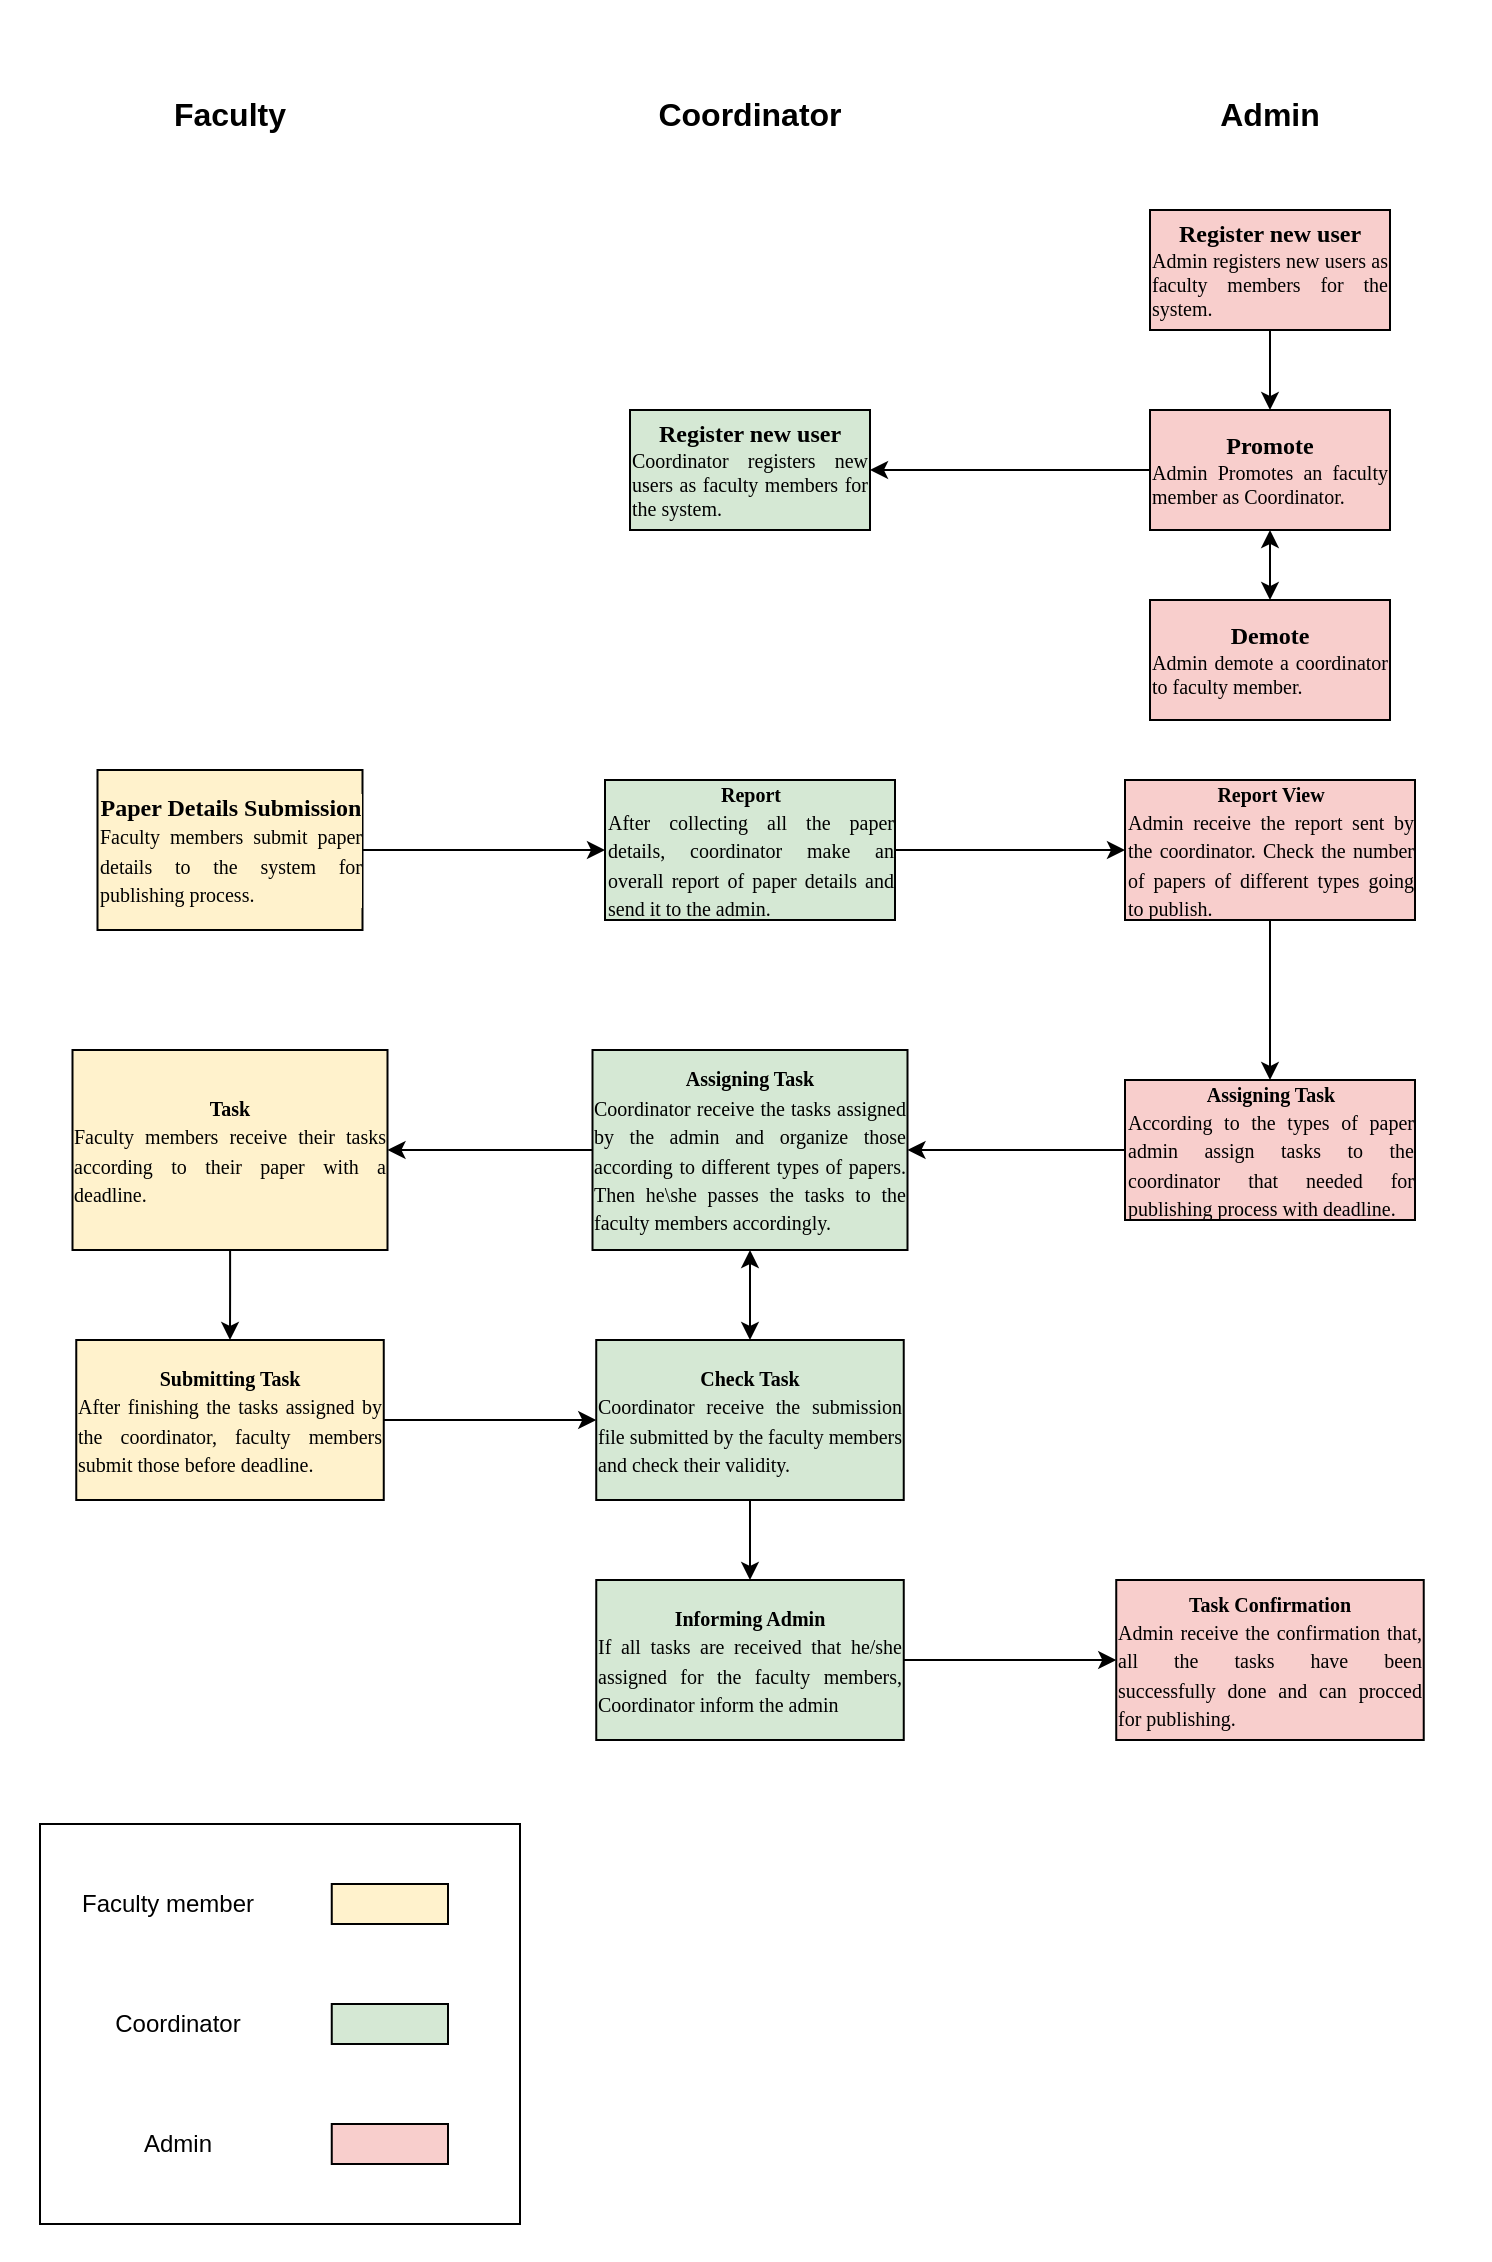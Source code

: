<mxfile version="14.1.8" type="device"><diagram id="9ccRJYkgc0qKdCl4cxIH" name="Page-1"><mxGraphModel dx="1652" dy="943" grid="1" gridSize="10" guides="1" tooltips="1" connect="1" arrows="1" fold="1" page="1" pageScale="1" pageWidth="850" pageHeight="1100" math="0" shadow="0"><root><mxCell id="0"/><mxCell id="1" parent="0"/><mxCell id="rjW_gM_Oc-Q6WKVKvtcr-41" value="" style="rounded=0;whiteSpace=wrap;html=1;labelBackgroundColor=#ffffff;strokeColor=none;" vertex="1" parent="1"><mxGeometry x="70" y="90" width="745" height="1130" as="geometry"/></mxCell><mxCell id="rjW_gM_Oc-Q6WKVKvtcr-1" value="&lt;h1&gt;&lt;font style=&quot;font-size: 16px&quot;&gt;Admin&lt;/font&gt;&lt;/h1&gt;" style="text;html=1;strokeColor=none;fillColor=none;spacing=5;spacingTop=-20;whiteSpace=wrap;overflow=hidden;rounded=0;align=center;" vertex="1" parent="1"><mxGeometry x="650" y="125" width="110" height="40" as="geometry"/></mxCell><mxCell id="rjW_gM_Oc-Q6WKVKvtcr-2" value="&lt;h1&gt;&lt;font style=&quot;font-size: 16px&quot;&gt;Coordinator&lt;/font&gt;&lt;/h1&gt;" style="text;html=1;strokeColor=none;fillColor=none;spacing=5;spacingTop=-20;whiteSpace=wrap;overflow=hidden;rounded=0;align=center;" vertex="1" parent="1"><mxGeometry x="370" y="125" width="150" height="40" as="geometry"/></mxCell><mxCell id="rjW_gM_Oc-Q6WKVKvtcr-3" value="&lt;h1&gt;&lt;font style=&quot;font-size: 16px&quot;&gt;Faculty&lt;/font&gt;&lt;/h1&gt;" style="text;html=1;strokeColor=none;fillColor=none;spacing=5;spacingTop=-20;whiteSpace=wrap;overflow=hidden;rounded=0;align=center;" vertex="1" parent="1"><mxGeometry x="130" y="125" width="110" height="40" as="geometry"/></mxCell><mxCell id="rjW_gM_Oc-Q6WKVKvtcr-6" value="" style="edgeStyle=orthogonalEdgeStyle;rounded=0;orthogonalLoop=1;jettySize=auto;html=1;" edge="1" parent="1" source="rjW_gM_Oc-Q6WKVKvtcr-4" target="rjW_gM_Oc-Q6WKVKvtcr-5"><mxGeometry relative="1" as="geometry"/></mxCell><mxCell id="rjW_gM_Oc-Q6WKVKvtcr-4" value="&lt;font face=&quot;Times New Roman&quot;&gt;&lt;b&gt;Paper Details Submission&lt;/b&gt;&lt;br&gt;&lt;div style=&quot;text-align: justify&quot;&gt;&lt;span style=&quot;font-size: 10px&quot;&gt;Faculty members submit paper details to the system for publishing process.&lt;/span&gt;&lt;/div&gt;&lt;/font&gt;" style="rounded=0;whiteSpace=wrap;html=1;labelBackgroundColor=#FFF2CC;fillColor=#FFF2CC;" vertex="1" parent="1"><mxGeometry x="118.75" y="475" width="132.5" height="80" as="geometry"/></mxCell><mxCell id="rjW_gM_Oc-Q6WKVKvtcr-14" value="" style="edgeStyle=orthogonalEdgeStyle;rounded=0;orthogonalLoop=1;jettySize=auto;html=1;" edge="1" parent="1" source="rjW_gM_Oc-Q6WKVKvtcr-5" target="rjW_gM_Oc-Q6WKVKvtcr-13"><mxGeometry relative="1" as="geometry"/></mxCell><mxCell id="rjW_gM_Oc-Q6WKVKvtcr-5" value="&lt;font face=&quot;Times New Roman&quot;&gt;&lt;b style=&quot;font-size: 10px&quot;&gt;Report&lt;/b&gt;&lt;br&gt;&lt;div style=&quot;text-align: justify&quot;&gt;&lt;span style=&quot;font-size: 10px&quot;&gt;After collecting all the paper details, coordinator make an overall report of paper details and send it to the admin.&lt;/span&gt;&lt;/div&gt;&lt;/font&gt;" style="whiteSpace=wrap;html=1;rounded=0;fillColor=#d5e8d4;" vertex="1" parent="1"><mxGeometry x="372.5" y="480" width="145" height="70" as="geometry"/></mxCell><mxCell id="rjW_gM_Oc-Q6WKVKvtcr-7" value="&lt;font face=&quot;Times New Roman&quot;&gt;&lt;b&gt;Register new user&lt;/b&gt;&lt;br&gt;&lt;div style=&quot;text-align: justify ; font-size: 10px&quot;&gt;&lt;span&gt;Coordinator registers new users as faculty members for the system.&lt;/span&gt;&lt;/div&gt;&lt;/font&gt;" style="rounded=0;whiteSpace=wrap;html=1;fillColor=#d5e8d4;" vertex="1" parent="1"><mxGeometry x="385" y="295" width="120" height="60" as="geometry"/></mxCell><mxCell id="rjW_gM_Oc-Q6WKVKvtcr-10" value="" style="edgeStyle=orthogonalEdgeStyle;rounded=0;orthogonalLoop=1;jettySize=auto;html=1;" edge="1" parent="1" source="rjW_gM_Oc-Q6WKVKvtcr-8" target="rjW_gM_Oc-Q6WKVKvtcr-9"><mxGeometry relative="1" as="geometry"/></mxCell><mxCell id="rjW_gM_Oc-Q6WKVKvtcr-8" value="&lt;font face=&quot;Times New Roman&quot;&gt;&lt;b&gt;Register new user&lt;/b&gt;&lt;br&gt;&lt;div style=&quot;text-align: justify ; font-size: 10px&quot;&gt;&lt;span&gt;Admin registers new users as faculty members for the system.&lt;/span&gt;&lt;/div&gt;&lt;/font&gt;" style="rounded=0;whiteSpace=wrap;html=1;fillColor=#f8cecc;" vertex="1" parent="1"><mxGeometry x="645" y="195" width="120" height="60" as="geometry"/></mxCell><mxCell id="rjW_gM_Oc-Q6WKVKvtcr-11" style="edgeStyle=orthogonalEdgeStyle;rounded=0;orthogonalLoop=1;jettySize=auto;html=1;" edge="1" parent="1" source="rjW_gM_Oc-Q6WKVKvtcr-9" target="rjW_gM_Oc-Q6WKVKvtcr-7"><mxGeometry relative="1" as="geometry"/></mxCell><mxCell id="rjW_gM_Oc-Q6WKVKvtcr-9" value="&lt;font face=&quot;Times New Roman&quot;&gt;&lt;b&gt;Promote&lt;/b&gt;&lt;br&gt;&lt;div style=&quot;text-align: justify ; font-size: 10px&quot;&gt;&lt;span&gt;Admin Promotes an faculty member as Coordinator.&lt;/span&gt;&lt;/div&gt;&lt;/font&gt;" style="rounded=0;whiteSpace=wrap;html=1;fillColor=#f8cecc;" vertex="1" parent="1"><mxGeometry x="645" y="295" width="120" height="60" as="geometry"/></mxCell><mxCell id="rjW_gM_Oc-Q6WKVKvtcr-16" value="" style="edgeStyle=orthogonalEdgeStyle;rounded=0;orthogonalLoop=1;jettySize=auto;html=1;" edge="1" parent="1" source="rjW_gM_Oc-Q6WKVKvtcr-13" target="rjW_gM_Oc-Q6WKVKvtcr-15"><mxGeometry relative="1" as="geometry"/></mxCell><mxCell id="rjW_gM_Oc-Q6WKVKvtcr-13" value="&lt;font face=&quot;Times New Roman&quot;&gt;&lt;b style=&quot;font-size: 10px&quot;&gt;Report View&lt;/b&gt;&lt;br&gt;&lt;div style=&quot;text-align: justify&quot;&gt;&lt;span style=&quot;font-size: 10px&quot;&gt;Admin receive&amp;nbsp;the report sent by the coordinator. Check the number of papers of different types going to publish.&lt;/span&gt;&lt;/div&gt;&lt;/font&gt;" style="whiteSpace=wrap;html=1;rounded=0;fillColor=#f8cecc;" vertex="1" parent="1"><mxGeometry x="632.5" y="480" width="145" height="70" as="geometry"/></mxCell><mxCell id="rjW_gM_Oc-Q6WKVKvtcr-18" value="" style="edgeStyle=orthogonalEdgeStyle;rounded=0;orthogonalLoop=1;jettySize=auto;html=1;" edge="1" parent="1" source="rjW_gM_Oc-Q6WKVKvtcr-15" target="rjW_gM_Oc-Q6WKVKvtcr-17"><mxGeometry relative="1" as="geometry"/></mxCell><mxCell id="rjW_gM_Oc-Q6WKVKvtcr-15" value="&lt;font face=&quot;Times New Roman&quot;&gt;&lt;span style=&quot;font-size: 10px&quot;&gt;&lt;b&gt;Assigning Task&lt;/b&gt;&lt;/span&gt;&lt;br&gt;&lt;div style=&quot;text-align: justify&quot;&gt;&lt;span style=&quot;font-size: 10px&quot;&gt;According to the types of paper admin assign tasks to the coordinator that needed for publishing process with deadline.&lt;/span&gt;&lt;/div&gt;&lt;/font&gt;" style="whiteSpace=wrap;html=1;rounded=0;fillColor=#f8cecc;" vertex="1" parent="1"><mxGeometry x="632.5" y="630" width="145" height="70" as="geometry"/></mxCell><mxCell id="rjW_gM_Oc-Q6WKVKvtcr-20" value="" style="edgeStyle=orthogonalEdgeStyle;rounded=0;orthogonalLoop=1;jettySize=auto;html=1;" edge="1" parent="1" source="rjW_gM_Oc-Q6WKVKvtcr-17" target="rjW_gM_Oc-Q6WKVKvtcr-19"><mxGeometry relative="1" as="geometry"/></mxCell><mxCell id="rjW_gM_Oc-Q6WKVKvtcr-17" value="&lt;font face=&quot;Times New Roman&quot;&gt;&lt;span style=&quot;font-size: 10px&quot;&gt;&lt;b&gt;Assigning Task&lt;/b&gt;&lt;/span&gt;&lt;br&gt;&lt;div style=&quot;text-align: justify&quot;&gt;&lt;span style=&quot;font-size: 10px&quot;&gt;Coordinator receive the tasks assigned by the admin and organize those according to different types of papers. Then he\she passes the tasks to the faculty members accordingly.&lt;/span&gt;&lt;/div&gt;&lt;/font&gt;" style="whiteSpace=wrap;html=1;rounded=0;fillColor=#d5e8d4;" vertex="1" parent="1"><mxGeometry x="366.25" y="615" width="157.5" height="100" as="geometry"/></mxCell><mxCell id="rjW_gM_Oc-Q6WKVKvtcr-22" value="" style="edgeStyle=orthogonalEdgeStyle;rounded=0;orthogonalLoop=1;jettySize=auto;html=1;" edge="1" parent="1" source="rjW_gM_Oc-Q6WKVKvtcr-19" target="rjW_gM_Oc-Q6WKVKvtcr-21"><mxGeometry relative="1" as="geometry"/></mxCell><mxCell id="rjW_gM_Oc-Q6WKVKvtcr-19" value="&lt;font face=&quot;Times New Roman&quot;&gt;&lt;span style=&quot;font-size: 10px&quot;&gt;&lt;b&gt;Task&lt;/b&gt;&lt;/span&gt;&lt;br&gt;&lt;div style=&quot;text-align: justify&quot;&gt;&lt;span style=&quot;font-size: 10px&quot;&gt;Faculty members receive their tasks according to their paper with a deadline.&lt;/span&gt;&lt;/div&gt;&lt;/font&gt;" style="whiteSpace=wrap;html=1;rounded=0;labelBackgroundColor=#FFF2CC;fillColor=#FFF2CC;" vertex="1" parent="1"><mxGeometry x="106.25" y="615" width="157.5" height="100" as="geometry"/></mxCell><mxCell id="rjW_gM_Oc-Q6WKVKvtcr-24" value="" style="edgeStyle=orthogonalEdgeStyle;rounded=0;orthogonalLoop=1;jettySize=auto;html=1;" edge="1" parent="1" source="rjW_gM_Oc-Q6WKVKvtcr-21" target="rjW_gM_Oc-Q6WKVKvtcr-23"><mxGeometry relative="1" as="geometry"/></mxCell><mxCell id="rjW_gM_Oc-Q6WKVKvtcr-21" value="&lt;font face=&quot;Times New Roman&quot;&gt;&lt;span style=&quot;font-size: 10px&quot;&gt;&lt;b&gt;Submitting Task&lt;/b&gt;&lt;/span&gt;&lt;br&gt;&lt;div style=&quot;text-align: justify&quot;&gt;&lt;span style=&quot;font-size: 10px&quot;&gt;After finishing the tasks assigned by the coordinator, faculty members submit those before deadline.&lt;/span&gt;&lt;/div&gt;&lt;/font&gt;" style="whiteSpace=wrap;html=1;rounded=0;labelBackgroundColor=#FFF2CC;fillColor=#FFF2CC;" vertex="1" parent="1"><mxGeometry x="108.13" y="760" width="153.75" height="80" as="geometry"/></mxCell><mxCell id="rjW_gM_Oc-Q6WKVKvtcr-26" value="" style="edgeStyle=orthogonalEdgeStyle;rounded=0;orthogonalLoop=1;jettySize=auto;html=1;" edge="1" parent="1" source="rjW_gM_Oc-Q6WKVKvtcr-23" target="rjW_gM_Oc-Q6WKVKvtcr-25"><mxGeometry relative="1" as="geometry"/></mxCell><mxCell id="rjW_gM_Oc-Q6WKVKvtcr-23" value="&lt;font face=&quot;Times New Roman&quot;&gt;&lt;span style=&quot;font-size: 10px&quot;&gt;&lt;b&gt;Check Task&lt;/b&gt;&lt;/span&gt;&lt;br&gt;&lt;div style=&quot;text-align: justify&quot;&gt;&lt;span style=&quot;font-size: 10px&quot;&gt;Coordinator receive the submission file submitted by the faculty members and check their validity.&lt;/span&gt;&lt;/div&gt;&lt;/font&gt;" style="whiteSpace=wrap;html=1;rounded=0;fillColor=#d5e8d4;" vertex="1" parent="1"><mxGeometry x="368.12" y="760" width="153.75" height="80" as="geometry"/></mxCell><mxCell id="rjW_gM_Oc-Q6WKVKvtcr-29" value="" style="edgeStyle=orthogonalEdgeStyle;rounded=0;orthogonalLoop=1;jettySize=auto;html=1;" edge="1" parent="1" source="rjW_gM_Oc-Q6WKVKvtcr-25" target="rjW_gM_Oc-Q6WKVKvtcr-28"><mxGeometry relative="1" as="geometry"/></mxCell><mxCell id="rjW_gM_Oc-Q6WKVKvtcr-25" value="&lt;font face=&quot;Times New Roman&quot;&gt;&lt;span style=&quot;font-size: 10px&quot;&gt;&lt;b&gt;Informing Admin&lt;/b&gt;&lt;/span&gt;&lt;br&gt;&lt;div style=&quot;text-align: justify&quot;&gt;&lt;span style=&quot;font-size: 10px&quot;&gt;If all tasks are received that he/she assigned for the faculty members, Coordinator inform the admin&lt;/span&gt;&lt;/div&gt;&lt;/font&gt;" style="whiteSpace=wrap;html=1;rounded=0;fillColor=#d5e8d4;" vertex="1" parent="1"><mxGeometry x="368.13" y="880" width="153.75" height="80" as="geometry"/></mxCell><mxCell id="rjW_gM_Oc-Q6WKVKvtcr-27" value="" style="endArrow=classic;startArrow=classic;html=1;" edge="1" parent="1" source="rjW_gM_Oc-Q6WKVKvtcr-23" target="rjW_gM_Oc-Q6WKVKvtcr-17"><mxGeometry width="50" height="50" relative="1" as="geometry"><mxPoint x="560" y="780" as="sourcePoint"/><mxPoint x="610" y="730" as="targetPoint"/></mxGeometry></mxCell><mxCell id="rjW_gM_Oc-Q6WKVKvtcr-28" value="&lt;font face=&quot;Times New Roman&quot;&gt;&lt;span style=&quot;font-size: 10px&quot;&gt;&lt;b&gt;Task Confirmation&lt;/b&gt;&lt;/span&gt;&lt;br&gt;&lt;div style=&quot;text-align: justify&quot;&gt;&lt;span style=&quot;font-size: 10px&quot;&gt;Admin receive the confirmation that, all the tasks have been successfully&amp;nbsp;done and can procced for publishing.&lt;/span&gt;&lt;/div&gt;&lt;/font&gt;" style="whiteSpace=wrap;html=1;rounded=0;fillColor=#f8cecc;" vertex="1" parent="1"><mxGeometry x="628.12" y="880" width="153.75" height="80" as="geometry"/></mxCell><mxCell id="rjW_gM_Oc-Q6WKVKvtcr-30" value="&lt;font face=&quot;Times New Roman&quot;&gt;&lt;b&gt;Demote&lt;/b&gt;&lt;br&gt;&lt;div style=&quot;text-align: justify ; font-size: 10px&quot;&gt;Admin demote a coordinator to faculty member.&lt;/div&gt;&lt;/font&gt;" style="rounded=0;whiteSpace=wrap;html=1;fillColor=#f8cecc;" vertex="1" parent="1"><mxGeometry x="645" y="390" width="120" height="60" as="geometry"/></mxCell><mxCell id="rjW_gM_Oc-Q6WKVKvtcr-32" value="" style="endArrow=classic;startArrow=classic;html=1;" edge="1" parent="1" source="rjW_gM_Oc-Q6WKVKvtcr-30" target="rjW_gM_Oc-Q6WKVKvtcr-9"><mxGeometry width="50" height="50" relative="1" as="geometry"><mxPoint x="570" y="420" as="sourcePoint"/><mxPoint x="620" y="370" as="targetPoint"/></mxGeometry></mxCell><mxCell id="rjW_gM_Oc-Q6WKVKvtcr-34" value="Faculty member" style="text;html=1;strokeColor=none;fillColor=none;align=center;verticalAlign=middle;whiteSpace=wrap;rounded=0;labelBackgroundColor=#FFFFFF;" vertex="1" parent="1"><mxGeometry x="104" y="1032" width="100" height="20" as="geometry"/></mxCell><mxCell id="rjW_gM_Oc-Q6WKVKvtcr-35" value="" style="rounded=0;whiteSpace=wrap;html=1;labelBackgroundColor=#FFFFFF;fillColor=#FFF2CC;" vertex="1" parent="1"><mxGeometry x="235.88" y="1032" width="58.12" height="20" as="geometry"/></mxCell><mxCell id="rjW_gM_Oc-Q6WKVKvtcr-36" value="Coordinator" style="text;html=1;strokeColor=none;fillColor=none;align=center;verticalAlign=middle;whiteSpace=wrap;rounded=0;labelBackgroundColor=#FFFFFF;" vertex="1" parent="1"><mxGeometry x="109" y="1092" width="100" height="20" as="geometry"/></mxCell><mxCell id="rjW_gM_Oc-Q6WKVKvtcr-37" value="Admin" style="text;html=1;strokeColor=none;fillColor=none;align=center;verticalAlign=middle;whiteSpace=wrap;rounded=0;labelBackgroundColor=#FFFFFF;" vertex="1" parent="1"><mxGeometry x="109" y="1152" width="100" height="20" as="geometry"/></mxCell><mxCell id="rjW_gM_Oc-Q6WKVKvtcr-38" value="" style="rounded=0;whiteSpace=wrap;html=1;labelBackgroundColor=#FFFFFF;fillColor=#d5e8d4;" vertex="1" parent="1"><mxGeometry x="235.88" y="1092" width="58.12" height="20" as="geometry"/></mxCell><mxCell id="rjW_gM_Oc-Q6WKVKvtcr-39" value="" style="rounded=0;whiteSpace=wrap;html=1;labelBackgroundColor=#FFFFFF;fillColor=#f8cecc;" vertex="1" parent="1"><mxGeometry x="235.88" y="1152" width="58.12" height="20" as="geometry"/></mxCell><mxCell id="rjW_gM_Oc-Q6WKVKvtcr-40" value="" style="rounded=0;whiteSpace=wrap;html=1;labelBackgroundColor=#FFFFFF;fillColor=none;" vertex="1" parent="1"><mxGeometry x="90" y="1002" width="240" height="200" as="geometry"/></mxCell></root></mxGraphModel></diagram></mxfile>